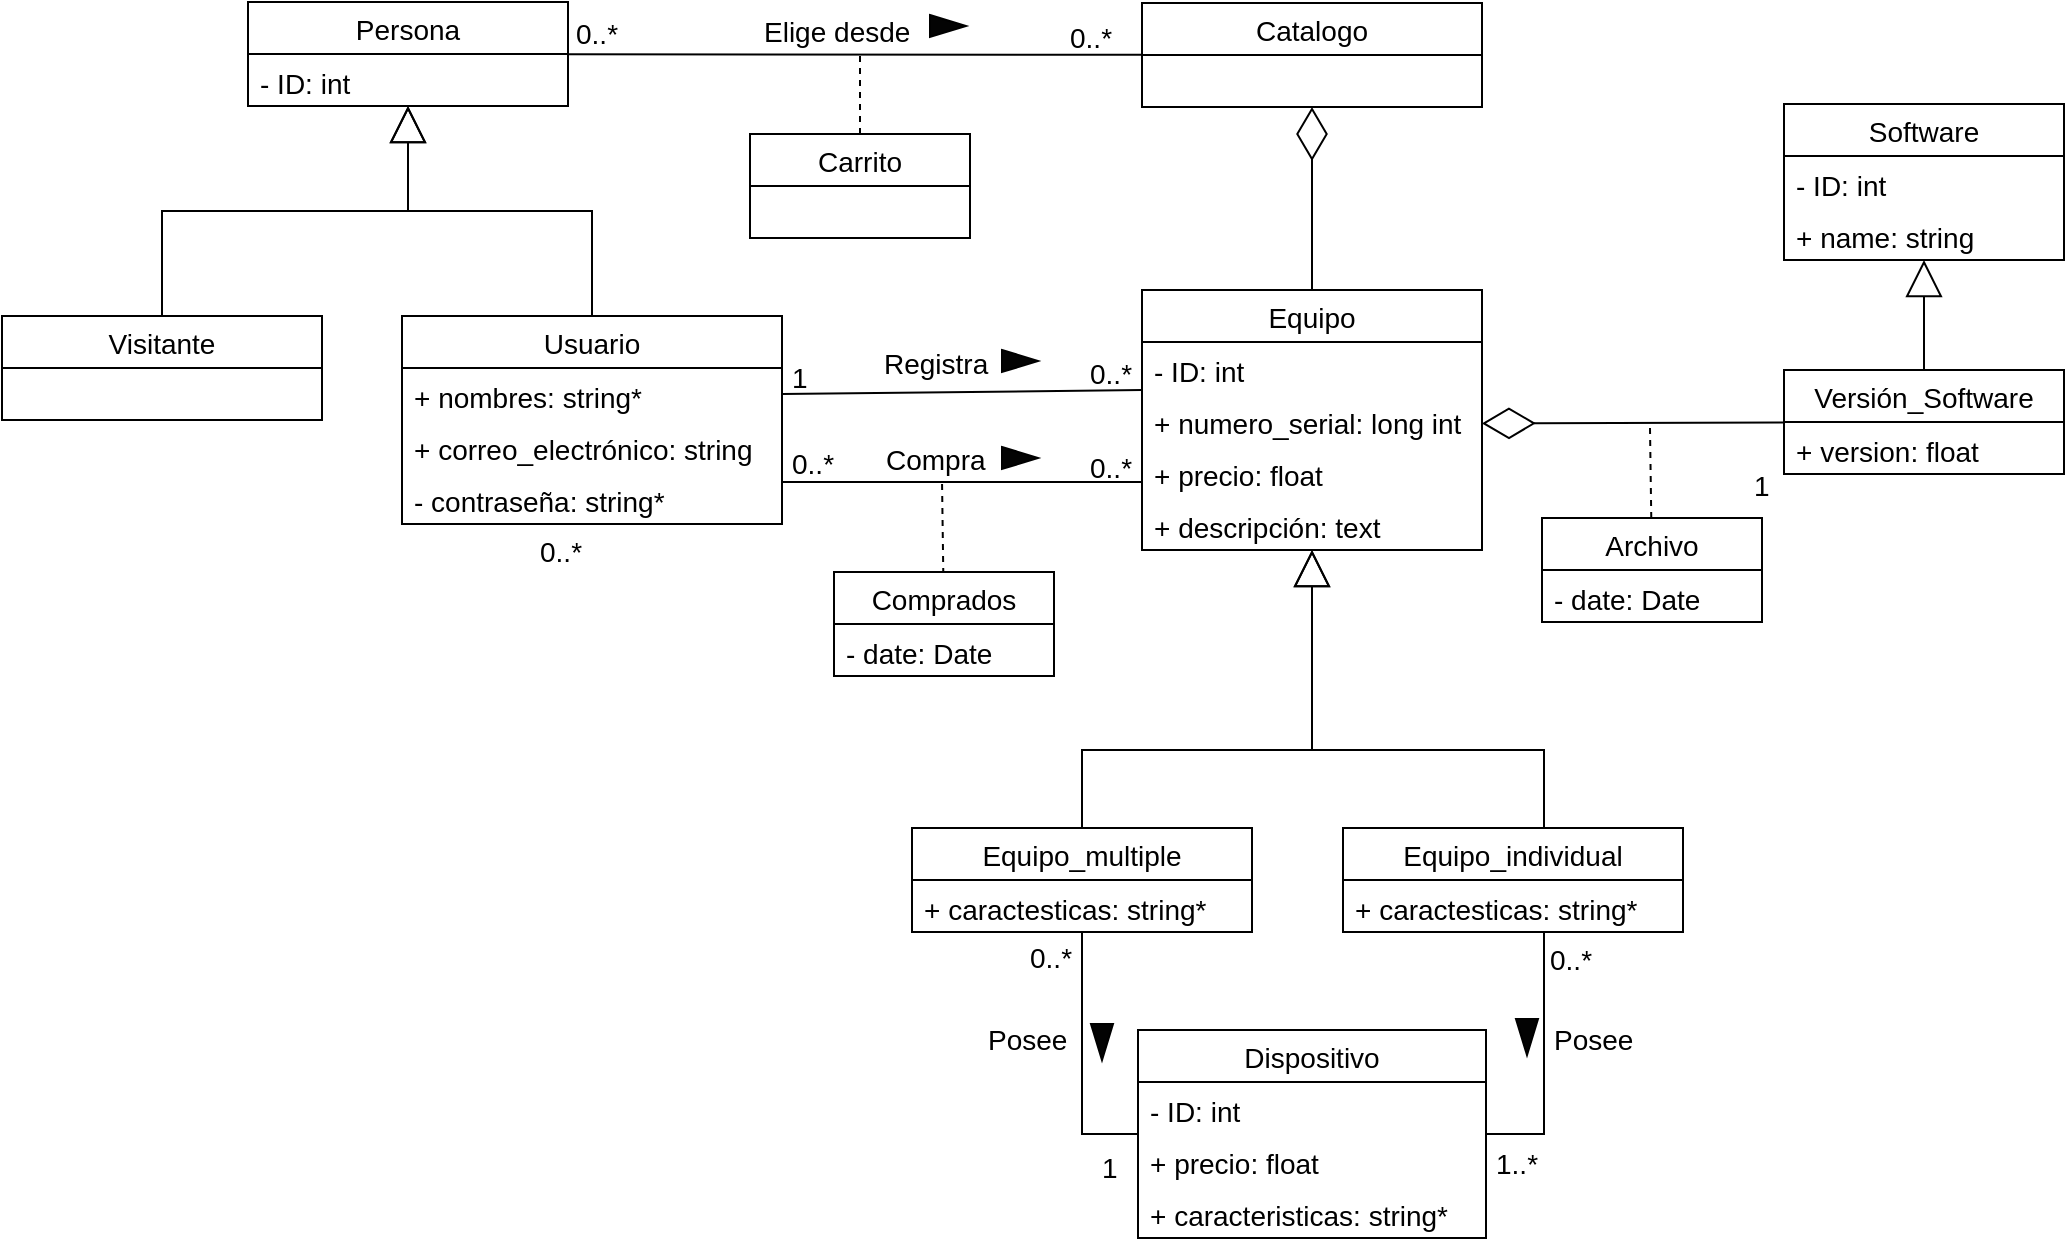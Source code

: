 <mxfile version="10.6.6" type="github"><diagram id="1l5sb3tRG5L2ssNkNrx-" name="Page-1"><mxGraphModel dx="1618" dy="881" grid="1" gridSize="10" guides="1" tooltips="1" connect="1" arrows="1" fold="1" page="1" pageScale="1" pageWidth="1100" pageHeight="850" math="0" shadow="0"><root><mxCell id="0"/><mxCell id="1" parent="0"/><mxCell id="Gdhuj5nwoWhFRIDHeM78-11" value="Usuario" style="swimlane;fontStyle=0;childLayout=stackLayout;horizontal=1;startSize=26;fillColor=none;horizontalStack=0;resizeParent=1;resizeParentMax=0;resizeLast=0;collapsible=1;marginBottom=0;fontSize=14;" parent="1" vertex="1"><mxGeometry x="209" y="183" width="190" height="104" as="geometry"><mxRectangle x="80" y="222" width="80" height="26" as="alternateBounds"/></mxGeometry></mxCell><mxCell id="Gdhuj5nwoWhFRIDHeM78-14" value="+ nombres: string*" style="text;strokeColor=none;fillColor=none;align=left;verticalAlign=top;spacingLeft=4;spacingRight=4;overflow=hidden;rotatable=0;points=[[0,0.5],[1,0.5]];portConstraint=eastwest;fontSize=14;" parent="Gdhuj5nwoWhFRIDHeM78-11" vertex="1"><mxGeometry y="26" width="190" height="26" as="geometry"/></mxCell><mxCell id="Gdhuj5nwoWhFRIDHeM78-13" value="+ correo_electrónico: string" style="text;strokeColor=none;fillColor=none;align=left;verticalAlign=top;spacingLeft=4;spacingRight=4;overflow=hidden;rotatable=0;points=[[0,0.5],[1,0.5]];portConstraint=eastwest;fontSize=14;" parent="Gdhuj5nwoWhFRIDHeM78-11" vertex="1"><mxGeometry y="52" width="190" height="26" as="geometry"/></mxCell><mxCell id="_60A2l3c00pY5kJrIBus-10" value="- contraseña: string*" style="text;strokeColor=none;fillColor=none;align=left;verticalAlign=top;spacingLeft=4;spacingRight=4;overflow=hidden;rotatable=0;points=[[0,0.5],[1,0.5]];portConstraint=eastwest;fontSize=14;" parent="Gdhuj5nwoWhFRIDHeM78-11" vertex="1"><mxGeometry y="78" width="190" height="26" as="geometry"/></mxCell><mxCell id="Gdhuj5nwoWhFRIDHeM78-29" value="Equipo" style="swimlane;fontStyle=0;childLayout=stackLayout;horizontal=1;startSize=26;fillColor=none;horizontalStack=0;resizeParent=1;resizeParentMax=0;resizeLast=0;collapsible=1;marginBottom=0;fontSize=14;" parent="1" vertex="1"><mxGeometry x="579" y="170" width="170" height="130" as="geometry"/></mxCell><mxCell id="Gdhuj5nwoWhFRIDHeM78-31" value="- ID: int" style="text;strokeColor=none;fillColor=none;align=left;verticalAlign=top;spacingLeft=4;spacingRight=4;overflow=hidden;rotatable=0;points=[[0,0.5],[1,0.5]];portConstraint=eastwest;fontSize=14;" parent="Gdhuj5nwoWhFRIDHeM78-29" vertex="1"><mxGeometry y="26" width="170" height="26" as="geometry"/></mxCell><mxCell id="kvjPQDBFaXFV1M2Y1lZf-42" value="+ numero_serial: long int" style="text;strokeColor=none;fillColor=none;align=left;verticalAlign=top;spacingLeft=4;spacingRight=4;overflow=hidden;rotatable=0;points=[[0,0.5],[1,0.5]];portConstraint=eastwest;fontSize=14;" parent="Gdhuj5nwoWhFRIDHeM78-29" vertex="1"><mxGeometry y="52" width="170" height="26" as="geometry"/></mxCell><mxCell id="Gdhuj5nwoWhFRIDHeM78-30" value="+ precio: float" style="text;strokeColor=none;fillColor=none;align=left;verticalAlign=top;spacingLeft=4;spacingRight=4;overflow=hidden;rotatable=0;points=[[0,0.5],[1,0.5]];portConstraint=eastwest;fontSize=14;" parent="Gdhuj5nwoWhFRIDHeM78-29" vertex="1"><mxGeometry y="78" width="170" height="26" as="geometry"/></mxCell><mxCell id="Gdhuj5nwoWhFRIDHeM78-32" value="+ descripción: text" style="text;strokeColor=none;fillColor=none;align=left;verticalAlign=top;spacingLeft=4;spacingRight=4;overflow=hidden;rotatable=0;points=[[0,0.5],[1,0.5]];portConstraint=eastwest;fontSize=14;" parent="Gdhuj5nwoWhFRIDHeM78-29" vertex="1"><mxGeometry y="104" width="170" height="26" as="geometry"/></mxCell><mxCell id="Gdhuj5nwoWhFRIDHeM78-41" value="Software" style="swimlane;fontStyle=0;childLayout=stackLayout;horizontal=1;startSize=26;fillColor=none;horizontalStack=0;resizeParent=1;resizeParentMax=0;resizeLast=0;collapsible=1;marginBottom=0;fontSize=14;" parent="1" vertex="1"><mxGeometry x="900" y="77" width="140" height="78" as="geometry"/></mxCell><mxCell id="Gdhuj5nwoWhFRIDHeM78-44" value="- ID: int" style="text;strokeColor=none;fillColor=none;align=left;verticalAlign=top;spacingLeft=4;spacingRight=4;overflow=hidden;rotatable=0;points=[[0,0.5],[1,0.5]];portConstraint=eastwest;fontSize=14;" parent="Gdhuj5nwoWhFRIDHeM78-41" vertex="1"><mxGeometry y="26" width="140" height="26" as="geometry"/></mxCell><mxCell id="Gdhuj5nwoWhFRIDHeM78-48" value="+ name: string" style="text;strokeColor=none;fillColor=none;align=left;verticalAlign=top;spacingLeft=4;spacingRight=4;overflow=hidden;rotatable=0;points=[[0,0.5],[1,0.5]];portConstraint=eastwest;fontSize=14;" parent="Gdhuj5nwoWhFRIDHeM78-41" vertex="1"><mxGeometry y="52" width="140" height="26" as="geometry"/></mxCell><mxCell id="Gdhuj5nwoWhFRIDHeM78-47" value="Versión_Software" style="swimlane;fontStyle=0;childLayout=stackLayout;horizontal=1;startSize=26;fillColor=none;horizontalStack=0;resizeParent=1;resizeParentMax=0;resizeLast=0;collapsible=1;marginBottom=0;fontSize=14;" parent="1" vertex="1"><mxGeometry x="900" y="210" width="140" height="52" as="geometry"/></mxCell><mxCell id="Gdhuj5nwoWhFRIDHeM78-43" value="+ version: float" style="text;strokeColor=none;fillColor=none;align=left;verticalAlign=top;spacingLeft=4;spacingRight=4;overflow=hidden;rotatable=0;points=[[0,0.5],[1,0.5]];portConstraint=eastwest;fontSize=14;" parent="Gdhuj5nwoWhFRIDHeM78-47" vertex="1"><mxGeometry y="26" width="140" height="26" as="geometry"/></mxCell><mxCell id="Gdhuj5nwoWhFRIDHeM78-63" value="" style="endArrow=none;html=1;strokeColor=#000000;fontSize=14;" parent="1" edge="1"><mxGeometry width="50" height="50" relative="1" as="geometry"><mxPoint x="399" y="266" as="sourcePoint"/><mxPoint x="579" y="266" as="targetPoint"/></mxGeometry></mxCell><mxCell id="_60A2l3c00pY5kJrIBus-11" value="Carrito" style="swimlane;fontStyle=0;childLayout=stackLayout;horizontal=1;startSize=26;fillColor=none;horizontalStack=0;resizeParent=1;resizeParentMax=0;resizeLast=0;collapsible=1;marginBottom=0;fontSize=14;" parent="1" vertex="1"><mxGeometry x="383" y="92" width="110" height="52" as="geometry"/></mxCell><mxCell id="kvjPQDBFaXFV1M2Y1lZf-7" value="Visitante" style="swimlane;fontStyle=0;childLayout=stackLayout;horizontal=1;startSize=26;fillColor=none;horizontalStack=0;resizeParent=1;resizeParentMax=0;resizeLast=0;collapsible=1;marginBottom=0;fontSize=14;" parent="1" vertex="1"><mxGeometry x="9" y="183" width="160" height="52" as="geometry"><mxRectangle x="80" y="222" width="80" height="26" as="alternateBounds"/></mxGeometry></mxCell><mxCell id="kvjPQDBFaXFV1M2Y1lZf-12" value="Persona" style="swimlane;fontStyle=0;childLayout=stackLayout;horizontal=1;startSize=26;fillColor=none;horizontalStack=0;resizeParent=1;resizeParentMax=0;resizeLast=0;collapsible=1;marginBottom=0;fontSize=14;" parent="1" vertex="1"><mxGeometry x="132" y="26" width="160" height="52" as="geometry"><mxRectangle x="80" y="222" width="80" height="26" as="alternateBounds"/></mxGeometry></mxCell><mxCell id="kvjPQDBFaXFV1M2Y1lZf-13" value="- ID: int" style="text;strokeColor=none;fillColor=none;align=left;verticalAlign=top;spacingLeft=4;spacingRight=4;overflow=hidden;rotatable=0;points=[[0,0.5],[1,0.5]];portConstraint=eastwest;fontSize=14;" parent="kvjPQDBFaXFV1M2Y1lZf-12" vertex="1"><mxGeometry y="26" width="160" height="26" as="geometry"/></mxCell><mxCell id="kvjPQDBFaXFV1M2Y1lZf-26" value="" style="endArrow=block;endSize=16;endFill=0;html=1;edgeStyle=orthogonalEdgeStyle;rounded=0;fontSize=14;" parent="1" source="Gdhuj5nwoWhFRIDHeM78-11" target="kvjPQDBFaXFV1M2Y1lZf-12" edge="1"><mxGeometry x="-0.206" y="-25" width="160" relative="1" as="geometry"><mxPoint x="249" y="130" as="sourcePoint"/><mxPoint x="409" y="130" as="targetPoint"/><mxPoint as="offset"/></mxGeometry></mxCell><mxCell id="kvjPQDBFaXFV1M2Y1lZf-27" value="" style="endArrow=block;endSize=16;endFill=0;html=1;edgeStyle=orthogonalEdgeStyle;rounded=0;fontSize=14;" parent="1" source="kvjPQDBFaXFV1M2Y1lZf-7" target="kvjPQDBFaXFV1M2Y1lZf-12" edge="1"><mxGeometry x="-0.206" y="-25" width="160" relative="1" as="geometry"><mxPoint x="291.286" y="193.0" as="sourcePoint"/><mxPoint x="235.857" y="89" as="targetPoint"/><mxPoint as="offset"/></mxGeometry></mxCell><mxCell id="kvjPQDBFaXFV1M2Y1lZf-30" value="&lt;font style=&quot;font-size: 14px&quot;&gt;Compra&lt;/font&gt;" style="text;html=1;resizable=0;points=[];autosize=1;align=left;verticalAlign=top;spacingTop=-4;fontSize=14;" parent="1" vertex="1"><mxGeometry x="449" y="244" width="70" height="20" as="geometry"/></mxCell><mxCell id="kvjPQDBFaXFV1M2Y1lZf-32" value="" style="endArrow=none;html=1;rounded=0;fontSize=14;" parent="1" source="0kGoACiSYIrQrBhmIAMw-1" target="kvjPQDBFaXFV1M2Y1lZf-12" edge="1"><mxGeometry width="50" height="50" relative="1" as="geometry"><mxPoint x="574" y="45" as="sourcePoint"/><mxPoint x="292" y="45" as="targetPoint"/></mxGeometry></mxCell><mxCell id="kvjPQDBFaXFV1M2Y1lZf-33" value="&lt;div&gt;&lt;font style=&quot;font-size: 14px&quot;&gt;Elige&lt;/font&gt; desde&lt;/div&gt;" style="text;html=1;resizable=0;points=[];autosize=1;align=left;verticalAlign=top;spacingTop=-4;fontSize=14;" parent="1" vertex="1"><mxGeometry x="388" y="30" width="90" height="20" as="geometry"/></mxCell><mxCell id="kvjPQDBFaXFV1M2Y1lZf-34" value="" style="endArrow=none;dashed=1;html=1;entryX=0.5;entryY=0;entryDx=0;entryDy=0;fontSize=14;" parent="1" target="_60A2l3c00pY5kJrIBus-11" edge="1"><mxGeometry width="50" height="50" relative="1" as="geometry"><mxPoint x="438" y="53" as="sourcePoint"/><mxPoint x="34" y="543" as="targetPoint"/></mxGeometry></mxCell><mxCell id="kvjPQDBFaXFV1M2Y1lZf-35" value="Comprados" style="swimlane;fontStyle=0;childLayout=stackLayout;horizontal=1;startSize=26;fillColor=none;horizontalStack=0;resizeParent=1;resizeParentMax=0;resizeLast=0;collapsible=1;marginBottom=0;fontSize=14;" parent="1" vertex="1"><mxGeometry x="425" y="311" width="110" height="52" as="geometry"/></mxCell><mxCell id="kvjPQDBFaXFV1M2Y1lZf-73" value="- date: Date" style="text;strokeColor=none;fillColor=none;align=left;verticalAlign=top;spacingLeft=4;spacingRight=4;overflow=hidden;rotatable=0;points=[[0,0.5],[1,0.5]];portConstraint=eastwest;fontSize=14;" parent="kvjPQDBFaXFV1M2Y1lZf-35" vertex="1"><mxGeometry y="26" width="110" height="26" as="geometry"/></mxCell><mxCell id="kvjPQDBFaXFV1M2Y1lZf-37" value="" style="endArrow=none;dashed=1;html=1;fontSize=14;exitX=0.429;exitY=1.15;exitDx=0;exitDy=0;exitPerimeter=0;" parent="1" source="kvjPQDBFaXFV1M2Y1lZf-30" target="kvjPQDBFaXFV1M2Y1lZf-35" edge="1"><mxGeometry width="50" height="50" relative="1" as="geometry"><mxPoint x="300" y="347" as="sourcePoint"/><mxPoint x="490" y="340" as="targetPoint"/></mxGeometry></mxCell><mxCell id="kvjPQDBFaXFV1M2Y1lZf-38" value="" style="endArrow=none;html=1;strokeColor=#000000;fontSize=14;exitX=1;exitY=0.5;exitDx=0;exitDy=0;" parent="1" source="Gdhuj5nwoWhFRIDHeM78-14" edge="1"><mxGeometry width="50" height="50" relative="1" as="geometry"><mxPoint x="389" y="220" as="sourcePoint"/><mxPoint x="579" y="220" as="targetPoint"/></mxGeometry></mxCell><mxCell id="kvjPQDBFaXFV1M2Y1lZf-39" value="&lt;font style=&quot;font-size: 14px;&quot;&gt;Registra&lt;/font&gt;" style="text;html=1;resizable=0;points=[];autosize=1;align=left;verticalAlign=top;spacingTop=-4;fontSize=14;" parent="1" vertex="1"><mxGeometry x="448" y="196" width="70" height="20" as="geometry"/></mxCell><mxCell id="kvjPQDBFaXFV1M2Y1lZf-40" value="" style="endArrow=block;endSize=16;endFill=0;html=1;edgeStyle=orthogonalEdgeStyle;rounded=0;fontSize=14;" parent="1" source="Gdhuj5nwoWhFRIDHeM78-47" target="Gdhuj5nwoWhFRIDHeM78-41" edge="1"><mxGeometry x="-0.206" y="-25" width="160" relative="1" as="geometry"><mxPoint x="99.118" y="150.0" as="sourcePoint"/><mxPoint x="222.647" y="46" as="targetPoint"/><mxPoint as="offset"/></mxGeometry></mxCell><mxCell id="kvjPQDBFaXFV1M2Y1lZf-41" value="Archivo" style="swimlane;fontStyle=0;childLayout=stackLayout;horizontal=1;startSize=26;fillColor=none;horizontalStack=0;resizeParent=1;resizeParentMax=0;resizeLast=0;collapsible=1;marginBottom=0;fontSize=14;" parent="1" vertex="1"><mxGeometry x="779" y="284" width="110" height="52" as="geometry"/></mxCell><mxCell id="kvjPQDBFaXFV1M2Y1lZf-83" value="- date: Date" style="text;strokeColor=none;fillColor=none;align=left;verticalAlign=top;spacingLeft=4;spacingRight=4;overflow=hidden;rotatable=0;points=[[0,0.5],[1,0.5]];portConstraint=eastwest;fontSize=14;" parent="kvjPQDBFaXFV1M2Y1lZf-41" vertex="1"><mxGeometry y="26" width="110" height="26" as="geometry"/></mxCell><mxCell id="kvjPQDBFaXFV1M2Y1lZf-43" value="Equipo_multiple" style="swimlane;fontStyle=0;childLayout=stackLayout;horizontal=1;startSize=26;fillColor=none;horizontalStack=0;resizeParent=1;resizeParentMax=0;resizeLast=0;collapsible=1;marginBottom=0;fontSize=14;" parent="1" vertex="1"><mxGeometry x="464" y="439" width="170" height="52" as="geometry"/></mxCell><mxCell id="kvjPQDBFaXFV1M2Y1lZf-47" value="+ caractesticas: string*" style="text;strokeColor=none;fillColor=none;align=left;verticalAlign=top;spacingLeft=4;spacingRight=4;overflow=hidden;rotatable=0;points=[[0,0.5],[1,0.5]];portConstraint=eastwest;fontSize=14;" parent="kvjPQDBFaXFV1M2Y1lZf-43" vertex="1"><mxGeometry y="26" width="170" height="26" as="geometry"/></mxCell><mxCell id="kvjPQDBFaXFV1M2Y1lZf-49" value="Equipo_individual" style="swimlane;fontStyle=0;childLayout=stackLayout;horizontal=1;startSize=26;fillColor=none;horizontalStack=0;resizeParent=1;resizeParentMax=0;resizeLast=0;collapsible=1;marginBottom=0;fontSize=14;" parent="1" vertex="1"><mxGeometry x="679.5" y="439" width="170" height="52" as="geometry"/></mxCell><mxCell id="kvjPQDBFaXFV1M2Y1lZf-53" value="+ caractesticas: string*" style="text;strokeColor=none;fillColor=none;align=left;verticalAlign=top;spacingLeft=4;spacingRight=4;overflow=hidden;rotatable=0;points=[[0,0.5],[1,0.5]];portConstraint=eastwest;fontSize=14;" parent="kvjPQDBFaXFV1M2Y1lZf-49" vertex="1"><mxGeometry y="26" width="170" height="26" as="geometry"/></mxCell><mxCell id="kvjPQDBFaXFV1M2Y1lZf-55" value="" style="endArrow=block;endSize=16;endFill=0;html=1;edgeStyle=orthogonalEdgeStyle;rounded=0;fontSize=14;" parent="1" source="kvjPQDBFaXFV1M2Y1lZf-43" target="Gdhuj5nwoWhFRIDHeM78-29" edge="1"><mxGeometry x="-0.206" y="-25" width="160" relative="1" as="geometry"><mxPoint x="520" y="440" as="sourcePoint"/><mxPoint x="680" y="430" as="targetPoint"/><mxPoint as="offset"/><Array as="points"><mxPoint x="549" y="400"/><mxPoint x="664" y="400"/></Array></mxGeometry></mxCell><mxCell id="kvjPQDBFaXFV1M2Y1lZf-56" value="" style="endArrow=block;endSize=16;endFill=0;html=1;edgeStyle=orthogonalEdgeStyle;rounded=0;fontSize=14;" parent="1" source="kvjPQDBFaXFV1M2Y1lZf-49" target="Gdhuj5nwoWhFRIDHeM78-29" edge="1"><mxGeometry x="-0.206" y="-25" width="160" relative="1" as="geometry"><mxPoint x="108.941" y="203.0" as="sourcePoint"/><mxPoint x="232.471" y="99" as="targetPoint"/><mxPoint as="offset"/><Array as="points"><mxPoint x="780" y="400"/><mxPoint x="664" y="400"/></Array></mxGeometry></mxCell><mxCell id="kvjPQDBFaXFV1M2Y1lZf-61" value="Dispositivo" style="swimlane;fontStyle=0;childLayout=stackLayout;horizontal=1;startSize=26;fillColor=none;horizontalStack=0;resizeParent=1;resizeParentMax=0;resizeLast=0;collapsible=1;marginBottom=0;fontSize=14;" parent="1" vertex="1"><mxGeometry x="577" y="540" width="174" height="104" as="geometry"/></mxCell><mxCell id="kvjPQDBFaXFV1M2Y1lZf-62" value="- ID: int" style="text;strokeColor=none;fillColor=none;align=left;verticalAlign=top;spacingLeft=4;spacingRight=4;overflow=hidden;rotatable=0;points=[[0,0.5],[1,0.5]];portConstraint=eastwest;fontSize=14;" parent="kvjPQDBFaXFV1M2Y1lZf-61" vertex="1"><mxGeometry y="26" width="174" height="26" as="geometry"/></mxCell><mxCell id="kvjPQDBFaXFV1M2Y1lZf-63" value="+ precio: float" style="text;strokeColor=none;fillColor=none;align=left;verticalAlign=top;spacingLeft=4;spacingRight=4;overflow=hidden;rotatable=0;points=[[0,0.5],[1,0.5]];portConstraint=eastwest;fontSize=14;" parent="kvjPQDBFaXFV1M2Y1lZf-61" vertex="1"><mxGeometry y="52" width="174" height="26" as="geometry"/></mxCell><mxCell id="kvjPQDBFaXFV1M2Y1lZf-64" value="+ caracteristicas: string*" style="text;strokeColor=none;fillColor=none;align=left;verticalAlign=top;spacingLeft=4;spacingRight=4;overflow=hidden;rotatable=0;points=[[0,0.5],[1,0.5]];portConstraint=eastwest;fontSize=14;" parent="kvjPQDBFaXFV1M2Y1lZf-61" vertex="1"><mxGeometry y="78" width="174" height="26" as="geometry"/></mxCell><mxCell id="kvjPQDBFaXFV1M2Y1lZf-70" value="" style="endArrow=none;html=1;fontSize=14;edgeStyle=orthogonalEdgeStyle;strokeColor=#000000;rounded=0;" parent="1" source="kvjPQDBFaXFV1M2Y1lZf-61" target="kvjPQDBFaXFV1M2Y1lZf-43" edge="1"><mxGeometry width="50" height="50" relative="1" as="geometry"><mxPoint x="10" y="1040" as="sourcePoint"/><mxPoint x="60" y="990" as="targetPoint"/><Array as="points"><mxPoint x="549" y="592"/></Array></mxGeometry></mxCell><mxCell id="kvjPQDBFaXFV1M2Y1lZf-71" value="" style="endArrow=none;html=1;fontSize=14;edgeStyle=orthogonalEdgeStyle;strokeColor=#000000;rounded=0;" parent="1" source="kvjPQDBFaXFV1M2Y1lZf-61" target="kvjPQDBFaXFV1M2Y1lZf-49" edge="1"><mxGeometry width="50" height="50" relative="1" as="geometry"><mxPoint x="680.118" y="705" as="sourcePoint"/><mxPoint x="558.941" y="540" as="targetPoint"/><Array as="points"><mxPoint x="780" y="592"/></Array></mxGeometry></mxCell><mxCell id="kvjPQDBFaXFV1M2Y1lZf-72" value="" style="endArrow=diamondThin;endFill=0;endSize=24;html=1;strokeColor=#000000;fontSize=14;" parent="1" source="Gdhuj5nwoWhFRIDHeM78-47" edge="1"><mxGeometry width="160" relative="1" as="geometry"><mxPoint x="10" y="749" as="sourcePoint"/><mxPoint x="749" y="236.722" as="targetPoint"/></mxGeometry></mxCell><mxCell id="kvjPQDBFaXFV1M2Y1lZf-74" value="" style="endArrow=none;dashed=1;html=1;fontSize=14;" parent="1" target="kvjPQDBFaXFV1M2Y1lZf-41" edge="1"><mxGeometry width="50" height="50" relative="1" as="geometry"><mxPoint x="833" y="239" as="sourcePoint"/><mxPoint x="833" y="287" as="targetPoint"/></mxGeometry></mxCell><mxCell id="kvjPQDBFaXFV1M2Y1lZf-75" value="0..*" style="text;html=1;resizable=0;points=[];autosize=1;align=left;verticalAlign=top;spacingTop=-4;fontSize=14;" parent="1" vertex="1"><mxGeometry x="294" y="31" width="40" height="20" as="geometry"/></mxCell><mxCell id="kvjPQDBFaXFV1M2Y1lZf-76" value="0..*" style="text;html=1;resizable=0;points=[];autosize=1;align=left;verticalAlign=top;spacingTop=-4;fontSize=14;" parent="1" vertex="1"><mxGeometry x="541" y="33" width="40" height="20" as="geometry"/></mxCell><mxCell id="kvjPQDBFaXFV1M2Y1lZf-77" value="0..*" style="text;html=1;resizable=0;points=[];autosize=1;align=left;verticalAlign=top;spacingTop=-4;fontSize=14;" parent="1" vertex="1"><mxGeometry x="551" y="201" width="40" height="20" as="geometry"/></mxCell><mxCell id="kvjPQDBFaXFV1M2Y1lZf-78" value="0..*" style="text;html=1;resizable=0;points=[];autosize=1;align=left;verticalAlign=top;spacingTop=-4;fontSize=14;" parent="1" vertex="1"><mxGeometry x="402" y="246" width="40" height="20" as="geometry"/></mxCell><mxCell id="kvjPQDBFaXFV1M2Y1lZf-79" value="0..*" style="text;html=1;resizable=0;points=[];autosize=1;align=left;verticalAlign=top;spacingTop=-4;fontSize=14;" parent="1" vertex="1"><mxGeometry x="276" y="290" width="40" height="20" as="geometry"/></mxCell><mxCell id="kvjPQDBFaXFV1M2Y1lZf-81" value="1" style="text;html=1;resizable=0;points=[];autosize=1;align=left;verticalAlign=top;spacingTop=-4;fontSize=14;" parent="1" vertex="1"><mxGeometry x="402" y="203" width="20" height="20" as="geometry"/></mxCell><mxCell id="kvjPQDBFaXFV1M2Y1lZf-84" value="&lt;div&gt;1&lt;/div&gt;" style="text;html=1;resizable=0;points=[];autosize=1;align=left;verticalAlign=top;spacingTop=-4;fontSize=14;" parent="1" vertex="1"><mxGeometry x="883" y="257" width="20" height="20" as="geometry"/></mxCell><mxCell id="kvjPQDBFaXFV1M2Y1lZf-87" value="1" style="text;html=1;resizable=0;points=[];autosize=1;align=left;verticalAlign=top;spacingTop=-4;fontSize=14;" parent="1" vertex="1"><mxGeometry x="557" y="598" width="20" height="20" as="geometry"/></mxCell><mxCell id="kvjPQDBFaXFV1M2Y1lZf-88" value="1..*" style="text;html=1;resizable=0;points=[];autosize=1;align=left;verticalAlign=top;spacingTop=-4;fontSize=14;" parent="1" vertex="1"><mxGeometry x="754" y="596" width="40" height="20" as="geometry"/></mxCell><mxCell id="Bll6Ffa5ibiGQT3uetov-1" value="0..*" style="text;html=1;resizable=0;points=[];autosize=1;align=left;verticalAlign=top;spacingTop=-4;fontSize=14;" parent="1" vertex="1"><mxGeometry x="521" y="493" width="40" height="20" as="geometry"/></mxCell><mxCell id="Bll6Ffa5ibiGQT3uetov-2" value="0..*" style="text;html=1;resizable=0;points=[];autosize=1;align=left;verticalAlign=top;spacingTop=-4;fontSize=14;" parent="1" vertex="1"><mxGeometry x="781" y="494" width="40" height="20" as="geometry"/></mxCell><mxCell id="Bll6Ffa5ibiGQT3uetov-3" value="&lt;font style=&quot;font-size: 14px&quot;&gt;Posee&lt;/font&gt;" style="text;html=1;resizable=0;points=[];autosize=1;align=left;verticalAlign=top;spacingTop=-4;" parent="1" vertex="1"><mxGeometry x="500" y="534" width="60" height="20" as="geometry"/></mxCell><mxCell id="Bll6Ffa5ibiGQT3uetov-4" value="&lt;font style=&quot;font-size: 14px&quot;&gt;Posee&lt;/font&gt;" style="text;html=1;resizable=0;points=[];autosize=1;align=left;verticalAlign=top;spacingTop=-4;" parent="1" vertex="1"><mxGeometry x="783" y="534" width="60" height="20" as="geometry"/></mxCell><mxCell id="L6wWEXaw9nn5h_qOhGbP-10" value="" style="triangle;whiteSpace=wrap;html=1;fillColor=#030303;" parent="1" vertex="1"><mxGeometry x="473" y="32.5" width="18" height="11" as="geometry"/></mxCell><mxCell id="L6wWEXaw9nn5h_qOhGbP-11" value="" style="triangle;whiteSpace=wrap;html=1;fillColor=#030303;rotation=0;" parent="1" vertex="1"><mxGeometry x="509" y="248.5" width="18" height="11" as="geometry"/></mxCell><mxCell id="L6wWEXaw9nn5h_qOhGbP-12" value="" style="triangle;whiteSpace=wrap;html=1;fillColor=#030303;direction=south;" parent="1" vertex="1"><mxGeometry x="766" y="534.5" width="11" height="18" as="geometry"/></mxCell><mxCell id="L6wWEXaw9nn5h_qOhGbP-13" value="" style="triangle;whiteSpace=wrap;html=1;fillColor=#030303;direction=south;" parent="1" vertex="1"><mxGeometry x="553.5" y="537" width="11" height="18" as="geometry"/></mxCell><mxCell id="L6wWEXaw9nn5h_qOhGbP-14" value="" style="triangle;whiteSpace=wrap;html=1;fillColor=#030303;" parent="1" vertex="1"><mxGeometry x="509" y="200" width="18" height="11" as="geometry"/></mxCell><mxCell id="L6wWEXaw9nn5h_qOhGbP-16" value="0..*" style="text;html=1;resizable=0;points=[];autosize=1;align=left;verticalAlign=top;spacingTop=-4;fontSize=14;" parent="1" vertex="1"><mxGeometry x="551" y="248" width="40" height="20" as="geometry"/></mxCell><mxCell id="0kGoACiSYIrQrBhmIAMw-1" value="Catalogo" style="swimlane;fontStyle=0;childLayout=stackLayout;horizontal=1;startSize=26;fillColor=none;horizontalStack=0;resizeParent=1;resizeParentMax=0;resizeLast=0;collapsible=1;marginBottom=0;fontSize=14;" parent="1" vertex="1"><mxGeometry x="579" y="26.5" width="170" height="52" as="geometry"/></mxCell><mxCell id="0kGoACiSYIrQrBhmIAMw-10" value="" style="endArrow=diamondThin;endFill=0;endSize=24;html=1;strokeColor=#000000;fontSize=14;" parent="1" source="Gdhuj5nwoWhFRIDHeM78-29" target="0kGoACiSYIrQrBhmIAMw-1" edge="1"><mxGeometry width="160" relative="1" as="geometry"><mxPoint x="910" y="289.229" as="sourcePoint"/><mxPoint x="759" y="289.722" as="targetPoint"/></mxGeometry></mxCell></root></mxGraphModel></diagram></mxfile>